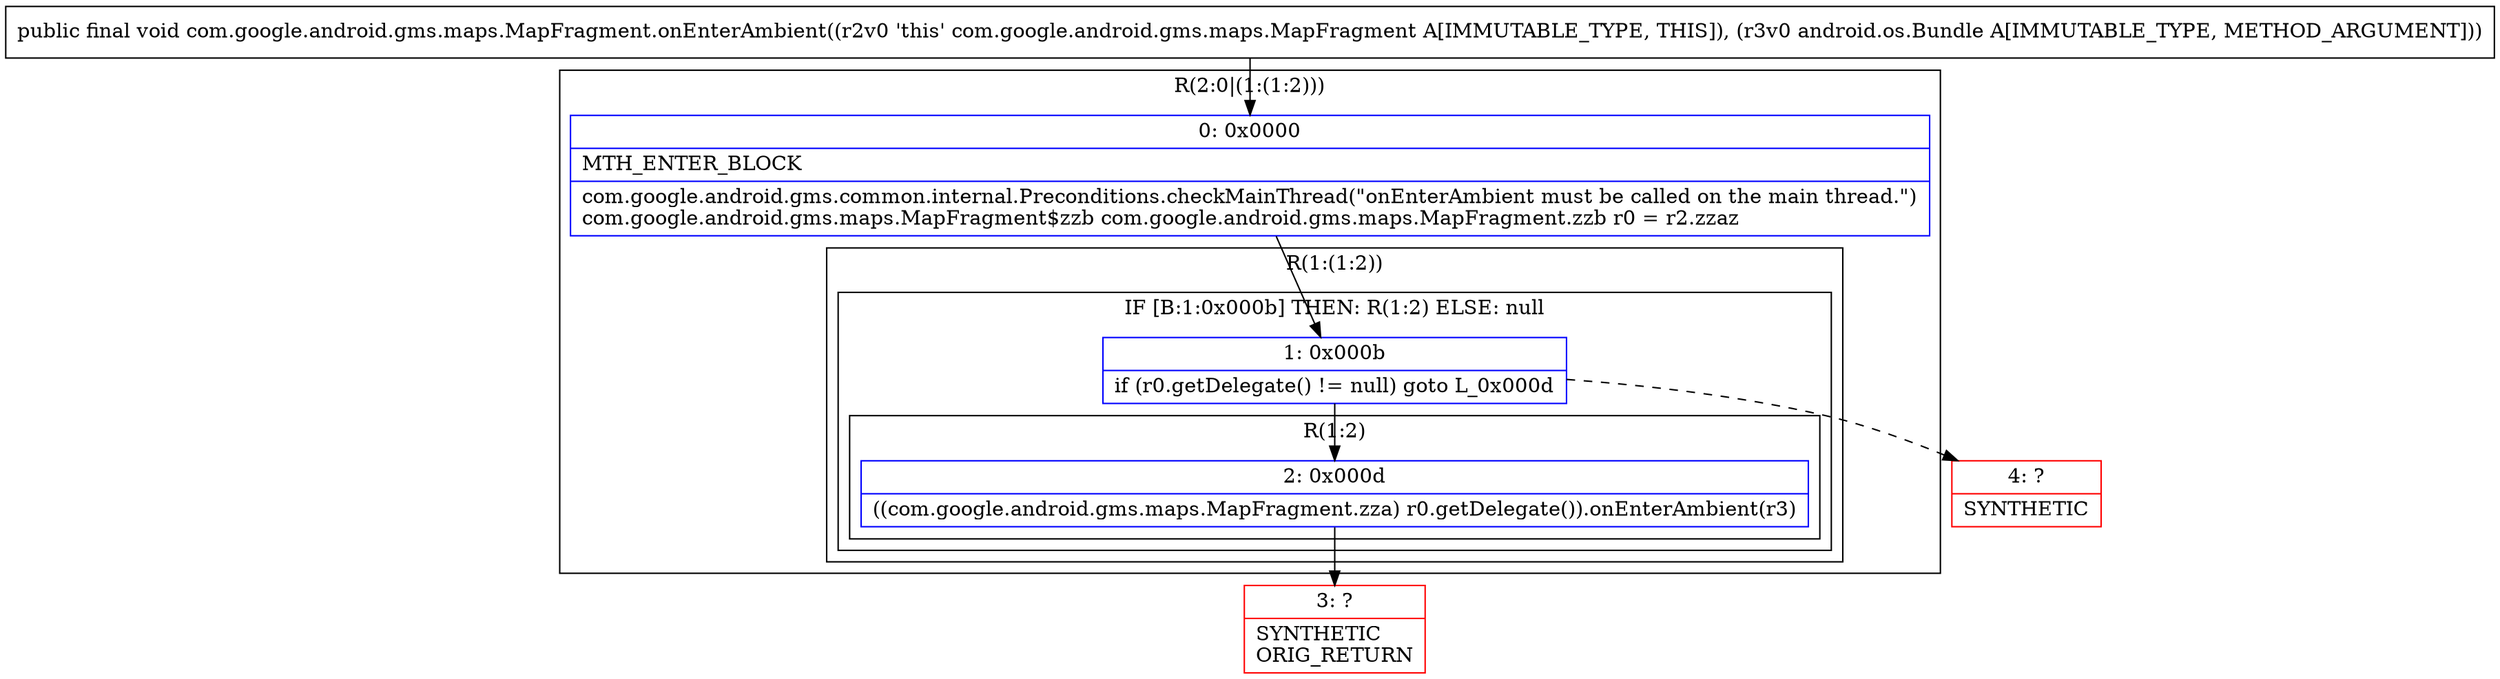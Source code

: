 digraph "CFG forcom.google.android.gms.maps.MapFragment.onEnterAmbient(Landroid\/os\/Bundle;)V" {
subgraph cluster_Region_1798732347 {
label = "R(2:0|(1:(1:2)))";
node [shape=record,color=blue];
Node_0 [shape=record,label="{0\:\ 0x0000|MTH_ENTER_BLOCK\l|com.google.android.gms.common.internal.Preconditions.checkMainThread(\"onEnterAmbient must be called on the main thread.\")\lcom.google.android.gms.maps.MapFragment$zzb com.google.android.gms.maps.MapFragment.zzb r0 = r2.zzaz\l}"];
subgraph cluster_Region_1981415144 {
label = "R(1:(1:2))";
node [shape=record,color=blue];
subgraph cluster_IfRegion_379410188 {
label = "IF [B:1:0x000b] THEN: R(1:2) ELSE: null";
node [shape=record,color=blue];
Node_1 [shape=record,label="{1\:\ 0x000b|if (r0.getDelegate() != null) goto L_0x000d\l}"];
subgraph cluster_Region_1337492061 {
label = "R(1:2)";
node [shape=record,color=blue];
Node_2 [shape=record,label="{2\:\ 0x000d|((com.google.android.gms.maps.MapFragment.zza) r0.getDelegate()).onEnterAmbient(r3)\l}"];
}
}
}
}
Node_3 [shape=record,color=red,label="{3\:\ ?|SYNTHETIC\lORIG_RETURN\l}"];
Node_4 [shape=record,color=red,label="{4\:\ ?|SYNTHETIC\l}"];
MethodNode[shape=record,label="{public final void com.google.android.gms.maps.MapFragment.onEnterAmbient((r2v0 'this' com.google.android.gms.maps.MapFragment A[IMMUTABLE_TYPE, THIS]), (r3v0 android.os.Bundle A[IMMUTABLE_TYPE, METHOD_ARGUMENT])) }"];
MethodNode -> Node_0;
Node_0 -> Node_1;
Node_1 -> Node_2;
Node_1 -> Node_4[style=dashed];
Node_2 -> Node_3;
}


